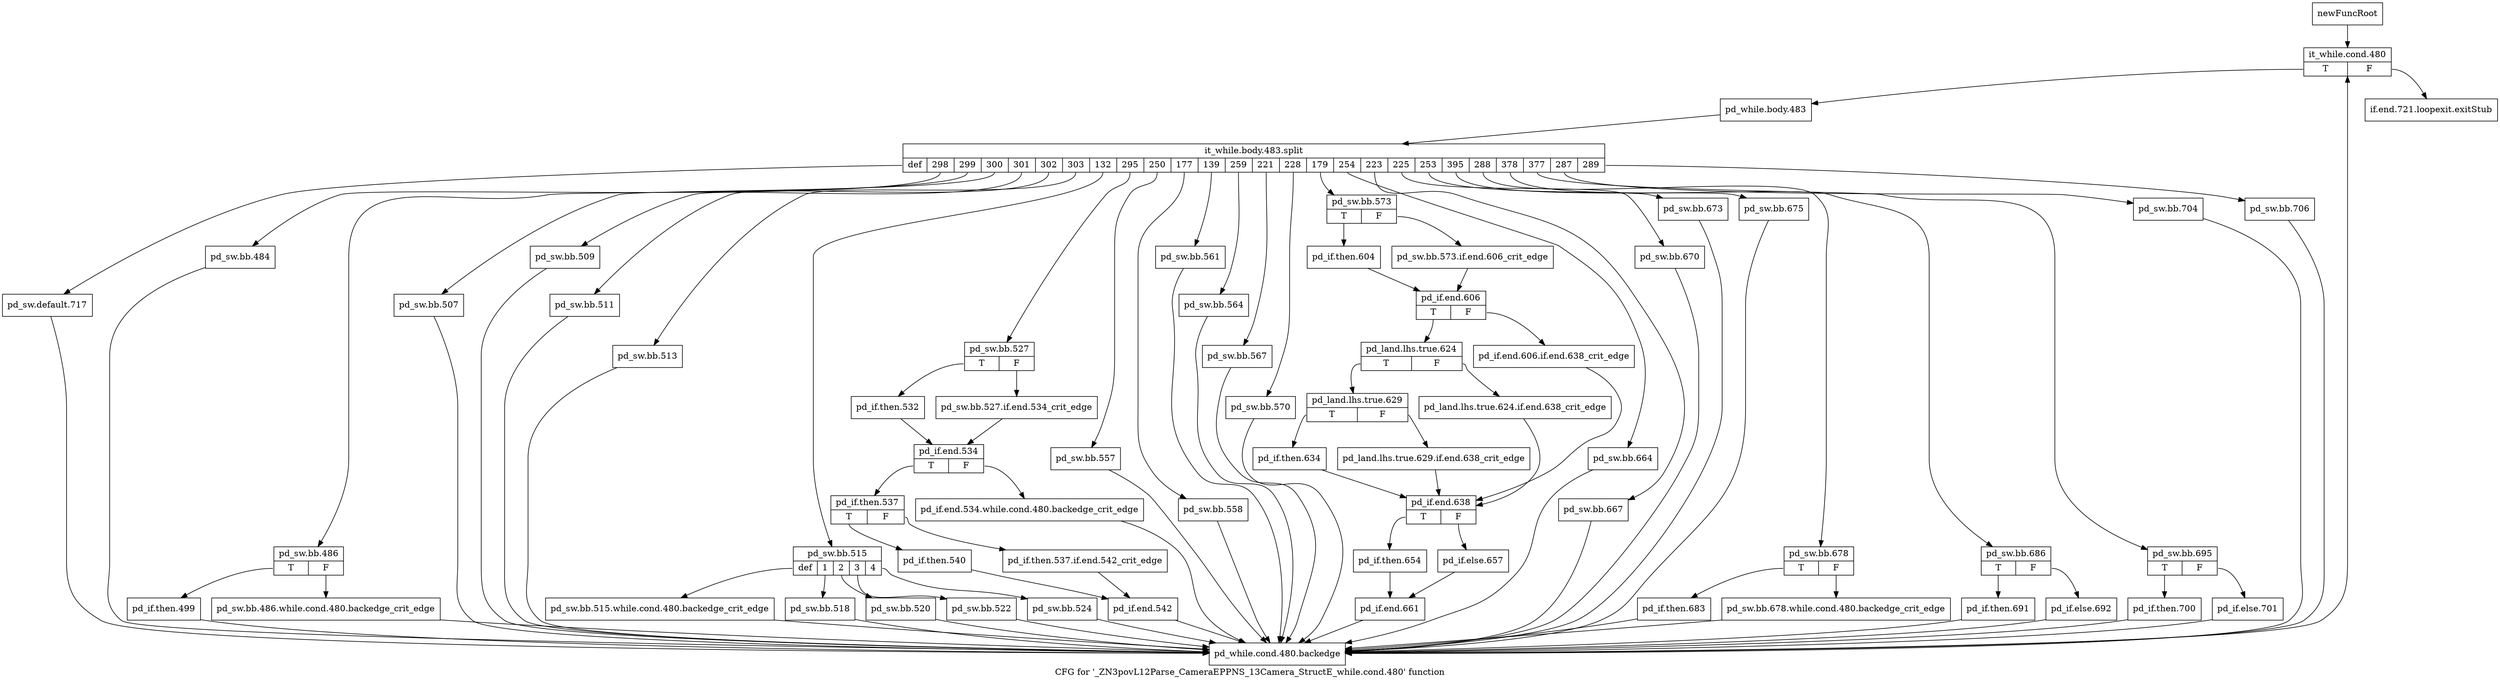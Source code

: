 digraph "CFG for '_ZN3povL12Parse_CameraEPPNS_13Camera_StructE_while.cond.480' function" {
	label="CFG for '_ZN3povL12Parse_CameraEPPNS_13Camera_StructE_while.cond.480' function";

	Node0x28128f0 [shape=record,label="{newFuncRoot}"];
	Node0x28128f0 -> Node0x2812990;
	Node0x2812940 [shape=record,label="{if.end.721.loopexit.exitStub}"];
	Node0x2812990 [shape=record,label="{it_while.cond.480|{<s0>T|<s1>F}}"];
	Node0x2812990:s0 -> Node0x28129e0;
	Node0x2812990:s1 -> Node0x2812940;
	Node0x28129e0 [shape=record,label="{pd_while.body.483}"];
	Node0x28129e0 -> Node0x37eb580;
	Node0x37eb580 [shape=record,label="{it_while.body.483.split|{<s0>def|<s1>298|<s2>299|<s3>300|<s4>301|<s5>302|<s6>303|<s7>132|<s8>295|<s9>250|<s10>177|<s11>139|<s12>259|<s13>221|<s14>228|<s15>179|<s16>254|<s17>223|<s18>225|<s19>253|<s20>395|<s21>288|<s22>378|<s23>377|<s24>287|<s25>289}}"];
	Node0x37eb580:s0 -> Node0x2813ca0;
	Node0x37eb580:s1 -> Node0x2813c50;
	Node0x37eb580:s2 -> Node0x2813b60;
	Node0x37eb580:s3 -> Node0x2813b10;
	Node0x37eb580:s4 -> Node0x2813ac0;
	Node0x37eb580:s5 -> Node0x2813a70;
	Node0x37eb580:s6 -> Node0x2813a20;
	Node0x37eb580:s7 -> Node0x2813840;
	Node0x37eb580:s8 -> Node0x2813570;
	Node0x37eb580:s9 -> Node0x2813520;
	Node0x37eb580:s10 -> Node0x28134d0;
	Node0x37eb580:s11 -> Node0x2813480;
	Node0x37eb580:s12 -> Node0x2813430;
	Node0x37eb580:s13 -> Node0x28133e0;
	Node0x37eb580:s14 -> Node0x2813390;
	Node0x37eb580:s15 -> Node0x2812f30;
	Node0x37eb580:s16 -> Node0x2812ee0;
	Node0x37eb580:s17 -> Node0x2812e90;
	Node0x37eb580:s18 -> Node0x2812e40;
	Node0x37eb580:s19 -> Node0x2812df0;
	Node0x37eb580:s20 -> Node0x2812da0;
	Node0x37eb580:s21 -> Node0x2812cb0;
	Node0x37eb580:s22 -> Node0x2812bc0;
	Node0x37eb580:s23 -> Node0x2812ad0;
	Node0x37eb580:s24 -> Node0x2812a80;
	Node0x37eb580:s25 -> Node0x2812a30;
	Node0x2812a30 [shape=record,label="{pd_sw.bb.706}"];
	Node0x2812a30 -> Node0x2813cf0;
	Node0x2812a80 [shape=record,label="{pd_sw.bb.704}"];
	Node0x2812a80 -> Node0x2813cf0;
	Node0x2812ad0 [shape=record,label="{pd_sw.bb.695|{<s0>T|<s1>F}}"];
	Node0x2812ad0:s0 -> Node0x2812b70;
	Node0x2812ad0:s1 -> Node0x2812b20;
	Node0x2812b20 [shape=record,label="{pd_if.else.701}"];
	Node0x2812b20 -> Node0x2813cf0;
	Node0x2812b70 [shape=record,label="{pd_if.then.700}"];
	Node0x2812b70 -> Node0x2813cf0;
	Node0x2812bc0 [shape=record,label="{pd_sw.bb.686|{<s0>T|<s1>F}}"];
	Node0x2812bc0:s0 -> Node0x2812c60;
	Node0x2812bc0:s1 -> Node0x2812c10;
	Node0x2812c10 [shape=record,label="{pd_if.else.692}"];
	Node0x2812c10 -> Node0x2813cf0;
	Node0x2812c60 [shape=record,label="{pd_if.then.691}"];
	Node0x2812c60 -> Node0x2813cf0;
	Node0x2812cb0 [shape=record,label="{pd_sw.bb.678|{<s0>T|<s1>F}}"];
	Node0x2812cb0:s0 -> Node0x2812d50;
	Node0x2812cb0:s1 -> Node0x2812d00;
	Node0x2812d00 [shape=record,label="{pd_sw.bb.678.while.cond.480.backedge_crit_edge}"];
	Node0x2812d00 -> Node0x2813cf0;
	Node0x2812d50 [shape=record,label="{pd_if.then.683}"];
	Node0x2812d50 -> Node0x2813cf0;
	Node0x2812da0 [shape=record,label="{pd_sw.bb.675}"];
	Node0x2812da0 -> Node0x2813cf0;
	Node0x2812df0 [shape=record,label="{pd_sw.bb.673}"];
	Node0x2812df0 -> Node0x2813cf0;
	Node0x2812e40 [shape=record,label="{pd_sw.bb.670}"];
	Node0x2812e40 -> Node0x2813cf0;
	Node0x2812e90 [shape=record,label="{pd_sw.bb.667}"];
	Node0x2812e90 -> Node0x2813cf0;
	Node0x2812ee0 [shape=record,label="{pd_sw.bb.664}"];
	Node0x2812ee0 -> Node0x2813cf0;
	Node0x2812f30 [shape=record,label="{pd_sw.bb.573|{<s0>T|<s1>F}}"];
	Node0x2812f30:s0 -> Node0x2812fd0;
	Node0x2812f30:s1 -> Node0x2812f80;
	Node0x2812f80 [shape=record,label="{pd_sw.bb.573.if.end.606_crit_edge}"];
	Node0x2812f80 -> Node0x2813020;
	Node0x2812fd0 [shape=record,label="{pd_if.then.604}"];
	Node0x2812fd0 -> Node0x2813020;
	Node0x2813020 [shape=record,label="{pd_if.end.606|{<s0>T|<s1>F}}"];
	Node0x2813020:s0 -> Node0x28130c0;
	Node0x2813020:s1 -> Node0x2813070;
	Node0x2813070 [shape=record,label="{pd_if.end.606.if.end.638_crit_edge}"];
	Node0x2813070 -> Node0x2813250;
	Node0x28130c0 [shape=record,label="{pd_land.lhs.true.624|{<s0>T|<s1>F}}"];
	Node0x28130c0:s0 -> Node0x2813160;
	Node0x28130c0:s1 -> Node0x2813110;
	Node0x2813110 [shape=record,label="{pd_land.lhs.true.624.if.end.638_crit_edge}"];
	Node0x2813110 -> Node0x2813250;
	Node0x2813160 [shape=record,label="{pd_land.lhs.true.629|{<s0>T|<s1>F}}"];
	Node0x2813160:s0 -> Node0x2813200;
	Node0x2813160:s1 -> Node0x28131b0;
	Node0x28131b0 [shape=record,label="{pd_land.lhs.true.629.if.end.638_crit_edge}"];
	Node0x28131b0 -> Node0x2813250;
	Node0x2813200 [shape=record,label="{pd_if.then.634}"];
	Node0x2813200 -> Node0x2813250;
	Node0x2813250 [shape=record,label="{pd_if.end.638|{<s0>T|<s1>F}}"];
	Node0x2813250:s0 -> Node0x28132f0;
	Node0x2813250:s1 -> Node0x28132a0;
	Node0x28132a0 [shape=record,label="{pd_if.else.657}"];
	Node0x28132a0 -> Node0x2813340;
	Node0x28132f0 [shape=record,label="{pd_if.then.654}"];
	Node0x28132f0 -> Node0x2813340;
	Node0x2813340 [shape=record,label="{pd_if.end.661}"];
	Node0x2813340 -> Node0x2813cf0;
	Node0x2813390 [shape=record,label="{pd_sw.bb.570}"];
	Node0x2813390 -> Node0x2813cf0;
	Node0x28133e0 [shape=record,label="{pd_sw.bb.567}"];
	Node0x28133e0 -> Node0x2813cf0;
	Node0x2813430 [shape=record,label="{pd_sw.bb.564}"];
	Node0x2813430 -> Node0x2813cf0;
	Node0x2813480 [shape=record,label="{pd_sw.bb.561}"];
	Node0x2813480 -> Node0x2813cf0;
	Node0x28134d0 [shape=record,label="{pd_sw.bb.558}"];
	Node0x28134d0 -> Node0x2813cf0;
	Node0x2813520 [shape=record,label="{pd_sw.bb.557}"];
	Node0x2813520 -> Node0x2813cf0;
	Node0x2813570 [shape=record,label="{pd_sw.bb.527|{<s0>T|<s1>F}}"];
	Node0x2813570:s0 -> Node0x2813610;
	Node0x2813570:s1 -> Node0x28135c0;
	Node0x28135c0 [shape=record,label="{pd_sw.bb.527.if.end.534_crit_edge}"];
	Node0x28135c0 -> Node0x2813660;
	Node0x2813610 [shape=record,label="{pd_if.then.532}"];
	Node0x2813610 -> Node0x2813660;
	Node0x2813660 [shape=record,label="{pd_if.end.534|{<s0>T|<s1>F}}"];
	Node0x2813660:s0 -> Node0x2813700;
	Node0x2813660:s1 -> Node0x28136b0;
	Node0x28136b0 [shape=record,label="{pd_if.end.534.while.cond.480.backedge_crit_edge}"];
	Node0x28136b0 -> Node0x2813cf0;
	Node0x2813700 [shape=record,label="{pd_if.then.537|{<s0>T|<s1>F}}"];
	Node0x2813700:s0 -> Node0x28137a0;
	Node0x2813700:s1 -> Node0x2813750;
	Node0x2813750 [shape=record,label="{pd_if.then.537.if.end.542_crit_edge}"];
	Node0x2813750 -> Node0x28137f0;
	Node0x28137a0 [shape=record,label="{pd_if.then.540}"];
	Node0x28137a0 -> Node0x28137f0;
	Node0x28137f0 [shape=record,label="{pd_if.end.542}"];
	Node0x28137f0 -> Node0x2813cf0;
	Node0x2813840 [shape=record,label="{pd_sw.bb.515|{<s0>def|<s1>1|<s2>2|<s3>3|<s4>4}}"];
	Node0x2813840:s0 -> Node0x28139d0;
	Node0x2813840:s1 -> Node0x2813980;
	Node0x2813840:s2 -> Node0x2813930;
	Node0x2813840:s3 -> Node0x28138e0;
	Node0x2813840:s4 -> Node0x2813890;
	Node0x2813890 [shape=record,label="{pd_sw.bb.524}"];
	Node0x2813890 -> Node0x2813cf0;
	Node0x28138e0 [shape=record,label="{pd_sw.bb.522}"];
	Node0x28138e0 -> Node0x2813cf0;
	Node0x2813930 [shape=record,label="{pd_sw.bb.520}"];
	Node0x2813930 -> Node0x2813cf0;
	Node0x2813980 [shape=record,label="{pd_sw.bb.518}"];
	Node0x2813980 -> Node0x2813cf0;
	Node0x28139d0 [shape=record,label="{pd_sw.bb.515.while.cond.480.backedge_crit_edge}"];
	Node0x28139d0 -> Node0x2813cf0;
	Node0x2813a20 [shape=record,label="{pd_sw.bb.513}"];
	Node0x2813a20 -> Node0x2813cf0;
	Node0x2813a70 [shape=record,label="{pd_sw.bb.511}"];
	Node0x2813a70 -> Node0x2813cf0;
	Node0x2813ac0 [shape=record,label="{pd_sw.bb.509}"];
	Node0x2813ac0 -> Node0x2813cf0;
	Node0x2813b10 [shape=record,label="{pd_sw.bb.507}"];
	Node0x2813b10 -> Node0x2813cf0;
	Node0x2813b60 [shape=record,label="{pd_sw.bb.486|{<s0>T|<s1>F}}"];
	Node0x2813b60:s0 -> Node0x2813c00;
	Node0x2813b60:s1 -> Node0x2813bb0;
	Node0x2813bb0 [shape=record,label="{pd_sw.bb.486.while.cond.480.backedge_crit_edge}"];
	Node0x2813bb0 -> Node0x2813cf0;
	Node0x2813c00 [shape=record,label="{pd_if.then.499}"];
	Node0x2813c00 -> Node0x2813cf0;
	Node0x2813c50 [shape=record,label="{pd_sw.bb.484}"];
	Node0x2813c50 -> Node0x2813cf0;
	Node0x2813ca0 [shape=record,label="{pd_sw.default.717}"];
	Node0x2813ca0 -> Node0x2813cf0;
	Node0x2813cf0 [shape=record,label="{pd_while.cond.480.backedge}"];
	Node0x2813cf0 -> Node0x2812990;
}
